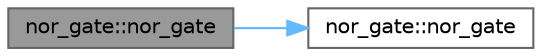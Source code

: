 digraph "nor_gate::nor_gate"
{
 // LATEX_PDF_SIZE
  bgcolor="transparent";
  edge [fontname=Helvetica,fontsize=10,labelfontname=Helvetica,labelfontsize=10];
  node [fontname=Helvetica,fontsize=10,shape=box,height=0.2,width=0.4];
  rankdir="LR";
  Node1 [id="Node000001",label="nor_gate::nor_gate",height=0.2,width=0.4,color="gray40", fillcolor="grey60", style="filled", fontcolor="black",tooltip=" "];
  Node1 -> Node2 [id="edge1_Node000001_Node000002",color="steelblue1",style="solid",tooltip=" "];
  Node2 [id="Node000002",label="nor_gate::nor_gate",height=0.2,width=0.4,color="grey40", fillcolor="white", style="filled",URL="$classnor__gate.html#a58d40ac183684c1ab0370ddd7e714bec",tooltip=" "];
}
